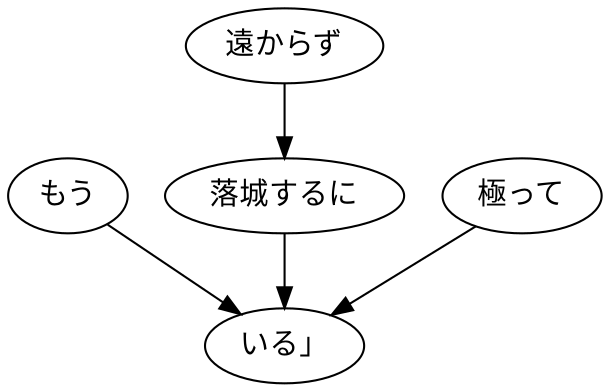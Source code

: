 digraph graph5266 {
	node0 [label="もう"];
	node1 [label="遠からず"];
	node2 [label="落城するに"];
	node3 [label="極って"];
	node4 [label="いる」"];
	node0 -> node4;
	node1 -> node2;
	node2 -> node4;
	node3 -> node4;
}
